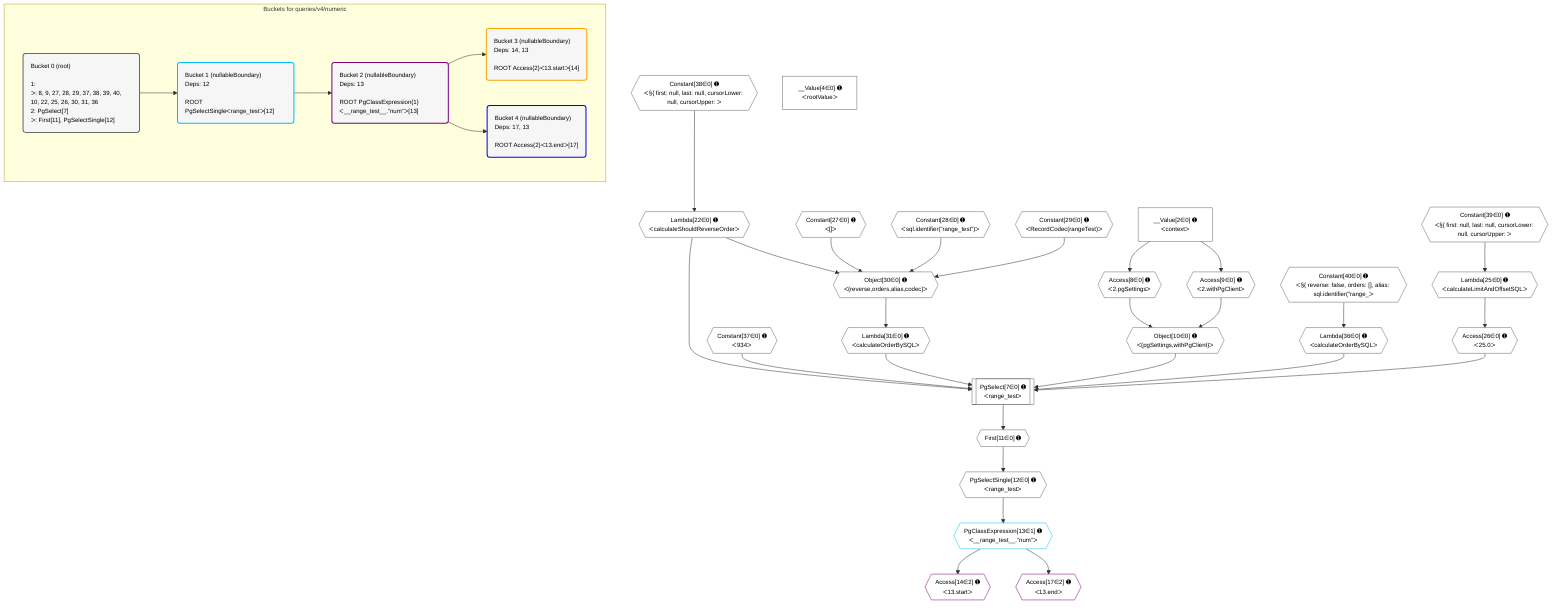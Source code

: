 %%{init: {'themeVariables': { 'fontSize': '12px'}}}%%
graph TD
    classDef path fill:#eee,stroke:#000,color:#000
    classDef plan fill:#fff,stroke-width:1px,color:#000
    classDef itemplan fill:#fff,stroke-width:2px,color:#000
    classDef unbatchedplan fill:#dff,stroke-width:1px,color:#000
    classDef sideeffectplan fill:#fcc,stroke-width:2px,color:#000
    classDef bucket fill:#f6f6f6,color:#000,stroke-width:2px,text-align:left


    %% plan dependencies
    PgSelect7[["PgSelect[7∈0] ➊<br />ᐸrange_testᐳ"]]:::plan
    Object10{{"Object[10∈0] ➊<br />ᐸ{pgSettings,withPgClient}ᐳ"}}:::plan
    Constant37{{"Constant[37∈0] ➊<br />ᐸ934ᐳ"}}:::plan
    Lambda22{{"Lambda[22∈0] ➊<br />ᐸcalculateShouldReverseOrderᐳ"}}:::plan
    Access26{{"Access[26∈0] ➊<br />ᐸ25.0ᐳ"}}:::plan
    Lambda31{{"Lambda[31∈0] ➊<br />ᐸcalculateOrderBySQLᐳ"}}:::plan
    Lambda36{{"Lambda[36∈0] ➊<br />ᐸcalculateOrderBySQLᐳ"}}:::plan
    Object10 & Constant37 & Lambda22 & Access26 & Lambda31 & Lambda36 --> PgSelect7
    Object30{{"Object[30∈0] ➊<br />ᐸ{reverse,orders,alias,codec}ᐳ"}}:::plan
    Constant27{{"Constant[27∈0] ➊<br />ᐸ[]ᐳ"}}:::plan
    Constant28{{"Constant[28∈0] ➊<br />ᐸsql.identifier(”range_test”)ᐳ"}}:::plan
    Constant29{{"Constant[29∈0] ➊<br />ᐸRecordCodec(rangeTest)ᐳ"}}:::plan
    Lambda22 & Constant27 & Constant28 & Constant29 --> Object30
    Access8{{"Access[8∈0] ➊<br />ᐸ2.pgSettingsᐳ"}}:::plan
    Access9{{"Access[9∈0] ➊<br />ᐸ2.withPgClientᐳ"}}:::plan
    Access8 & Access9 --> Object10
    __Value2["__Value[2∈0] ➊<br />ᐸcontextᐳ"]:::plan
    __Value2 --> Access8
    __Value2 --> Access9
    First11{{"First[11∈0] ➊"}}:::plan
    PgSelect7 --> First11
    PgSelectSingle12{{"PgSelectSingle[12∈0] ➊<br />ᐸrange_testᐳ"}}:::plan
    First11 --> PgSelectSingle12
    Constant38{{"Constant[38∈0] ➊<br />ᐸ§{ first: null, last: null, cursorLower: null, cursorUpper: ᐳ"}}:::plan
    Constant38 --> Lambda22
    Lambda25{{"Lambda[25∈0] ➊<br />ᐸcalculateLimitAndOffsetSQLᐳ"}}:::plan
    Constant39{{"Constant[39∈0] ➊<br />ᐸ§{ first: null, last: null, cursorLower: null, cursorUpper: ᐳ"}}:::plan
    Constant39 --> Lambda25
    Lambda25 --> Access26
    Object30 --> Lambda31
    Constant40{{"Constant[40∈0] ➊<br />ᐸ§{ reverse: false, orders: [], alias: sql.identifier(”range_ᐳ"}}:::plan
    Constant40 --> Lambda36
    __Value4["__Value[4∈0] ➊<br />ᐸrootValueᐳ"]:::plan
    PgClassExpression13{{"PgClassExpression[13∈1] ➊<br />ᐸ__range_test__.”num”ᐳ"}}:::plan
    PgSelectSingle12 --> PgClassExpression13
    Access14{{"Access[14∈2] ➊<br />ᐸ13.startᐳ"}}:::plan
    PgClassExpression13 --> Access14
    Access17{{"Access[17∈2] ➊<br />ᐸ13.endᐳ"}}:::plan
    PgClassExpression13 --> Access17

    %% define steps

    subgraph "Buckets for queries/v4/numeric"
    Bucket0("Bucket 0 (root)<br /><br />1: <br />ᐳ: 8, 9, 27, 28, 29, 37, 38, 39, 40, 10, 22, 25, 26, 30, 31, 36<br />2: PgSelect[7]<br />ᐳ: First[11], PgSelectSingle[12]"):::bucket
    classDef bucket0 stroke:#696969
    class Bucket0,__Value2,__Value4,PgSelect7,Access8,Access9,Object10,First11,PgSelectSingle12,Lambda22,Lambda25,Access26,Constant27,Constant28,Constant29,Object30,Lambda31,Lambda36,Constant37,Constant38,Constant39,Constant40 bucket0
    Bucket1("Bucket 1 (nullableBoundary)<br />Deps: 12<br /><br />ROOT PgSelectSingleᐸrange_testᐳ[12]"):::bucket
    classDef bucket1 stroke:#00bfff
    class Bucket1,PgClassExpression13 bucket1
    Bucket2("Bucket 2 (nullableBoundary)<br />Deps: 13<br /><br />ROOT PgClassExpression{1}ᐸ__range_test__.”num”ᐳ[13]"):::bucket
    classDef bucket2 stroke:#7f007f
    class Bucket2,Access14,Access17 bucket2
    Bucket3("Bucket 3 (nullableBoundary)<br />Deps: 14, 13<br /><br />ROOT Access{2}ᐸ13.startᐳ[14]"):::bucket
    classDef bucket3 stroke:#ffa500
    class Bucket3 bucket3
    Bucket4("Bucket 4 (nullableBoundary)<br />Deps: 17, 13<br /><br />ROOT Access{2}ᐸ13.endᐳ[17]"):::bucket
    classDef bucket4 stroke:#0000ff
    class Bucket4 bucket4
    Bucket0 --> Bucket1
    Bucket1 --> Bucket2
    Bucket2 --> Bucket3 & Bucket4
    end